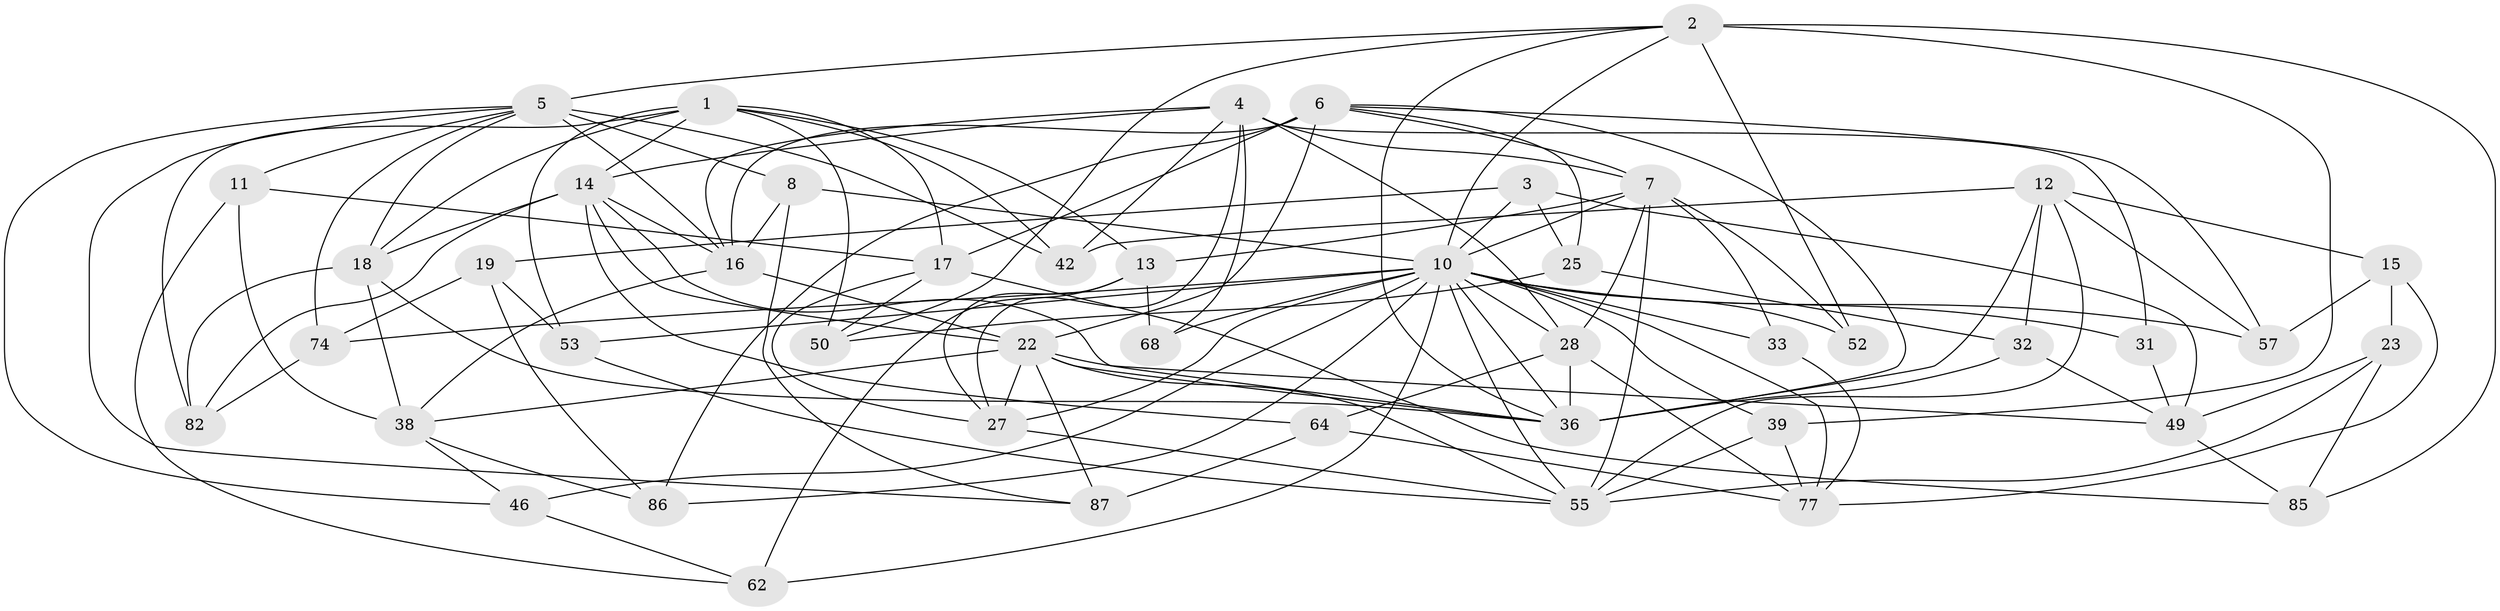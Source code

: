 // original degree distribution, {4: 1.0}
// Generated by graph-tools (version 1.1) at 2025/16/03/09/25 04:16:28]
// undirected, 46 vertices, 129 edges
graph export_dot {
graph [start="1"]
  node [color=gray90,style=filled];
  1 [super="+21+59"];
  2 [super="+26+45"];
  3;
  4 [super="+24+67+69"];
  5 [super="+35+71"];
  6 [super="+9"];
  7 [super="+56+48"];
  8;
  10 [super="+43+41+54+40"];
  11;
  12 [super="+89"];
  13 [super="+47"];
  14 [super="+29+66"];
  15;
  16 [super="+30+79"];
  17 [super="+20"];
  18 [super="+37"];
  19;
  22 [super="+72+60"];
  23;
  25;
  27 [super="+34+83"];
  28 [super="+78"];
  31;
  32;
  33;
  36 [super="+44"];
  38 [super="+81"];
  39;
  42;
  46;
  49 [super="+80"];
  50;
  52;
  53;
  55 [super="+70+58"];
  57;
  62;
  64;
  68;
  74;
  77 [super="+91"];
  82;
  85;
  86;
  87;
  1 -- 50;
  1 -- 18;
  1 -- 82;
  1 -- 13;
  1 -- 42;
  1 -- 53;
  1 -- 17;
  1 -- 14;
  2 -- 52 [weight=2];
  2 -- 10;
  2 -- 50;
  2 -- 39;
  2 -- 85;
  2 -- 5;
  2 -- 36;
  3 -- 25;
  3 -- 19;
  3 -- 49;
  3 -- 10;
  4 -- 31 [weight=2];
  4 -- 42;
  4 -- 68;
  4 -- 7 [weight=2];
  4 -- 28;
  4 -- 16;
  4 -- 27;
  4 -- 14;
  5 -- 74;
  5 -- 8;
  5 -- 18;
  5 -- 87;
  5 -- 16 [weight=2];
  5 -- 42;
  5 -- 11;
  5 -- 46;
  6 -- 57;
  6 -- 86;
  6 -- 36;
  6 -- 22;
  6 -- 25;
  6 -- 17;
  6 -- 16;
  6 -- 7;
  7 -- 33 [weight=2];
  7 -- 13;
  7 -- 52;
  7 -- 55;
  7 -- 28;
  7 -- 10;
  8 -- 87;
  8 -- 10;
  8 -- 16;
  10 -- 33;
  10 -- 36;
  10 -- 27 [weight=2];
  10 -- 57;
  10 -- 52;
  10 -- 74;
  10 -- 46;
  10 -- 68 [weight=2];
  10 -- 39;
  10 -- 77;
  10 -- 53;
  10 -- 86;
  10 -- 55;
  10 -- 62;
  10 -- 31;
  10 -- 28;
  11 -- 17;
  11 -- 38;
  11 -- 62;
  12 -- 57;
  12 -- 15;
  12 -- 32;
  12 -- 42;
  12 -- 55;
  12 -- 36;
  13 -- 68;
  13 -- 62;
  13 -- 27 [weight=2];
  14 -- 64;
  14 -- 18;
  14 -- 16;
  14 -- 82;
  14 -- 36;
  14 -- 22;
  15 -- 77;
  15 -- 23;
  15 -- 57;
  16 -- 22;
  16 -- 38;
  17 -- 50;
  17 -- 85;
  17 -- 27;
  18 -- 38;
  18 -- 82;
  18 -- 36;
  19 -- 74;
  19 -- 86;
  19 -- 53;
  22 -- 87;
  22 -- 49;
  22 -- 36 [weight=2];
  22 -- 55;
  22 -- 38;
  22 -- 27;
  23 -- 85;
  23 -- 49;
  23 -- 55;
  25 -- 32;
  25 -- 50;
  27 -- 55;
  28 -- 64;
  28 -- 77;
  28 -- 36;
  31 -- 49;
  32 -- 49;
  32 -- 36;
  33 -- 77;
  38 -- 86;
  38 -- 46;
  39 -- 77;
  39 -- 55;
  46 -- 62;
  49 -- 85;
  53 -- 55;
  64 -- 87;
  64 -- 77;
  74 -- 82;
}
